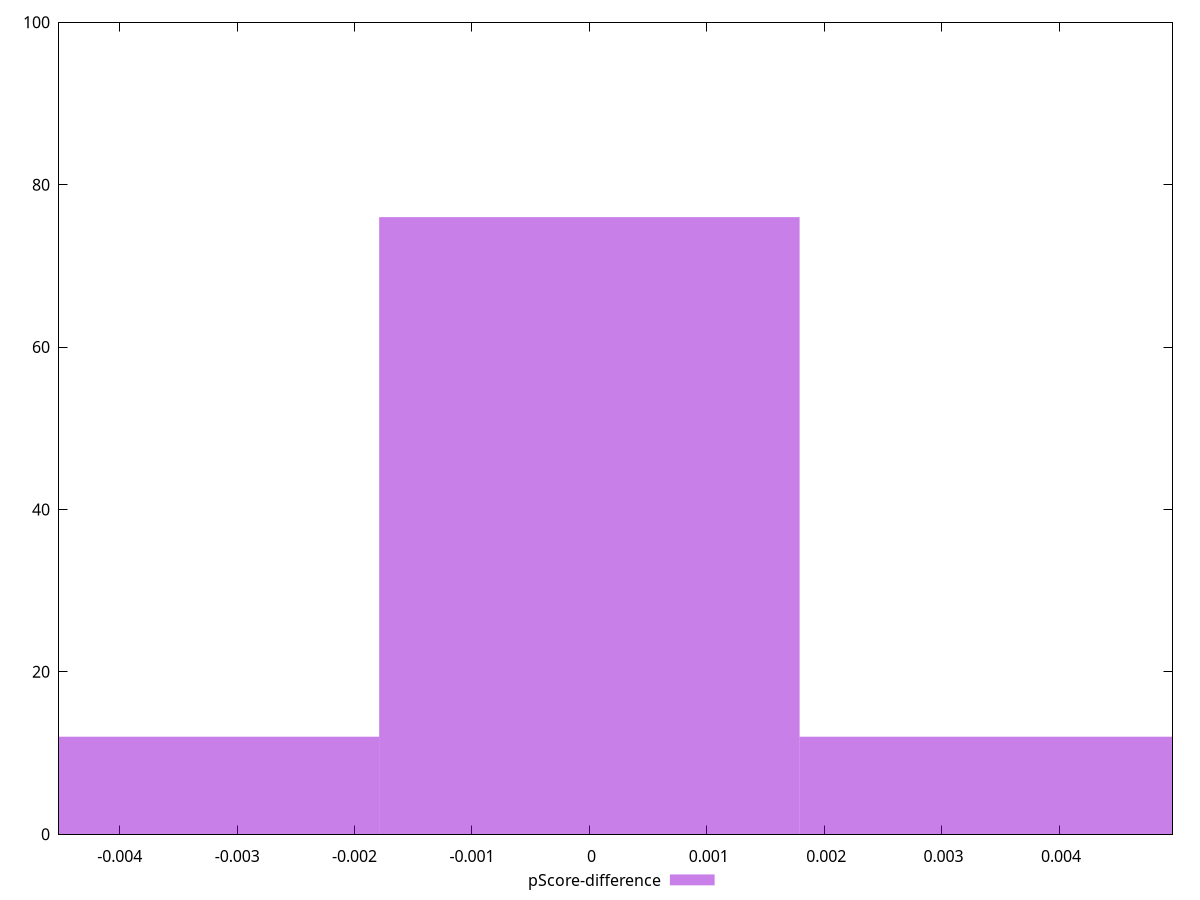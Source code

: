 reset

$pScoreDifference <<EOF
-0.0035809911177920556 12
0 76
0.0035809911177920556 12
EOF

set key outside below
set boxwidth 0.0035809911177920556
set xrange [-0.004517500003178854:0.004966666698455802]
set yrange [0:100]
set trange [0:100]
set style fill transparent solid 0.5 noborder
set terminal svg size 640, 490 enhanced background rgb 'white'
set output "report_00019_2021-02-10T18-14-37.922Z//uses-rel-preconnect/samples/pages+cached+noadtech+nomedia/pScore-difference/histogram.svg"

plot $pScoreDifference title "pScore-difference" with boxes

reset
